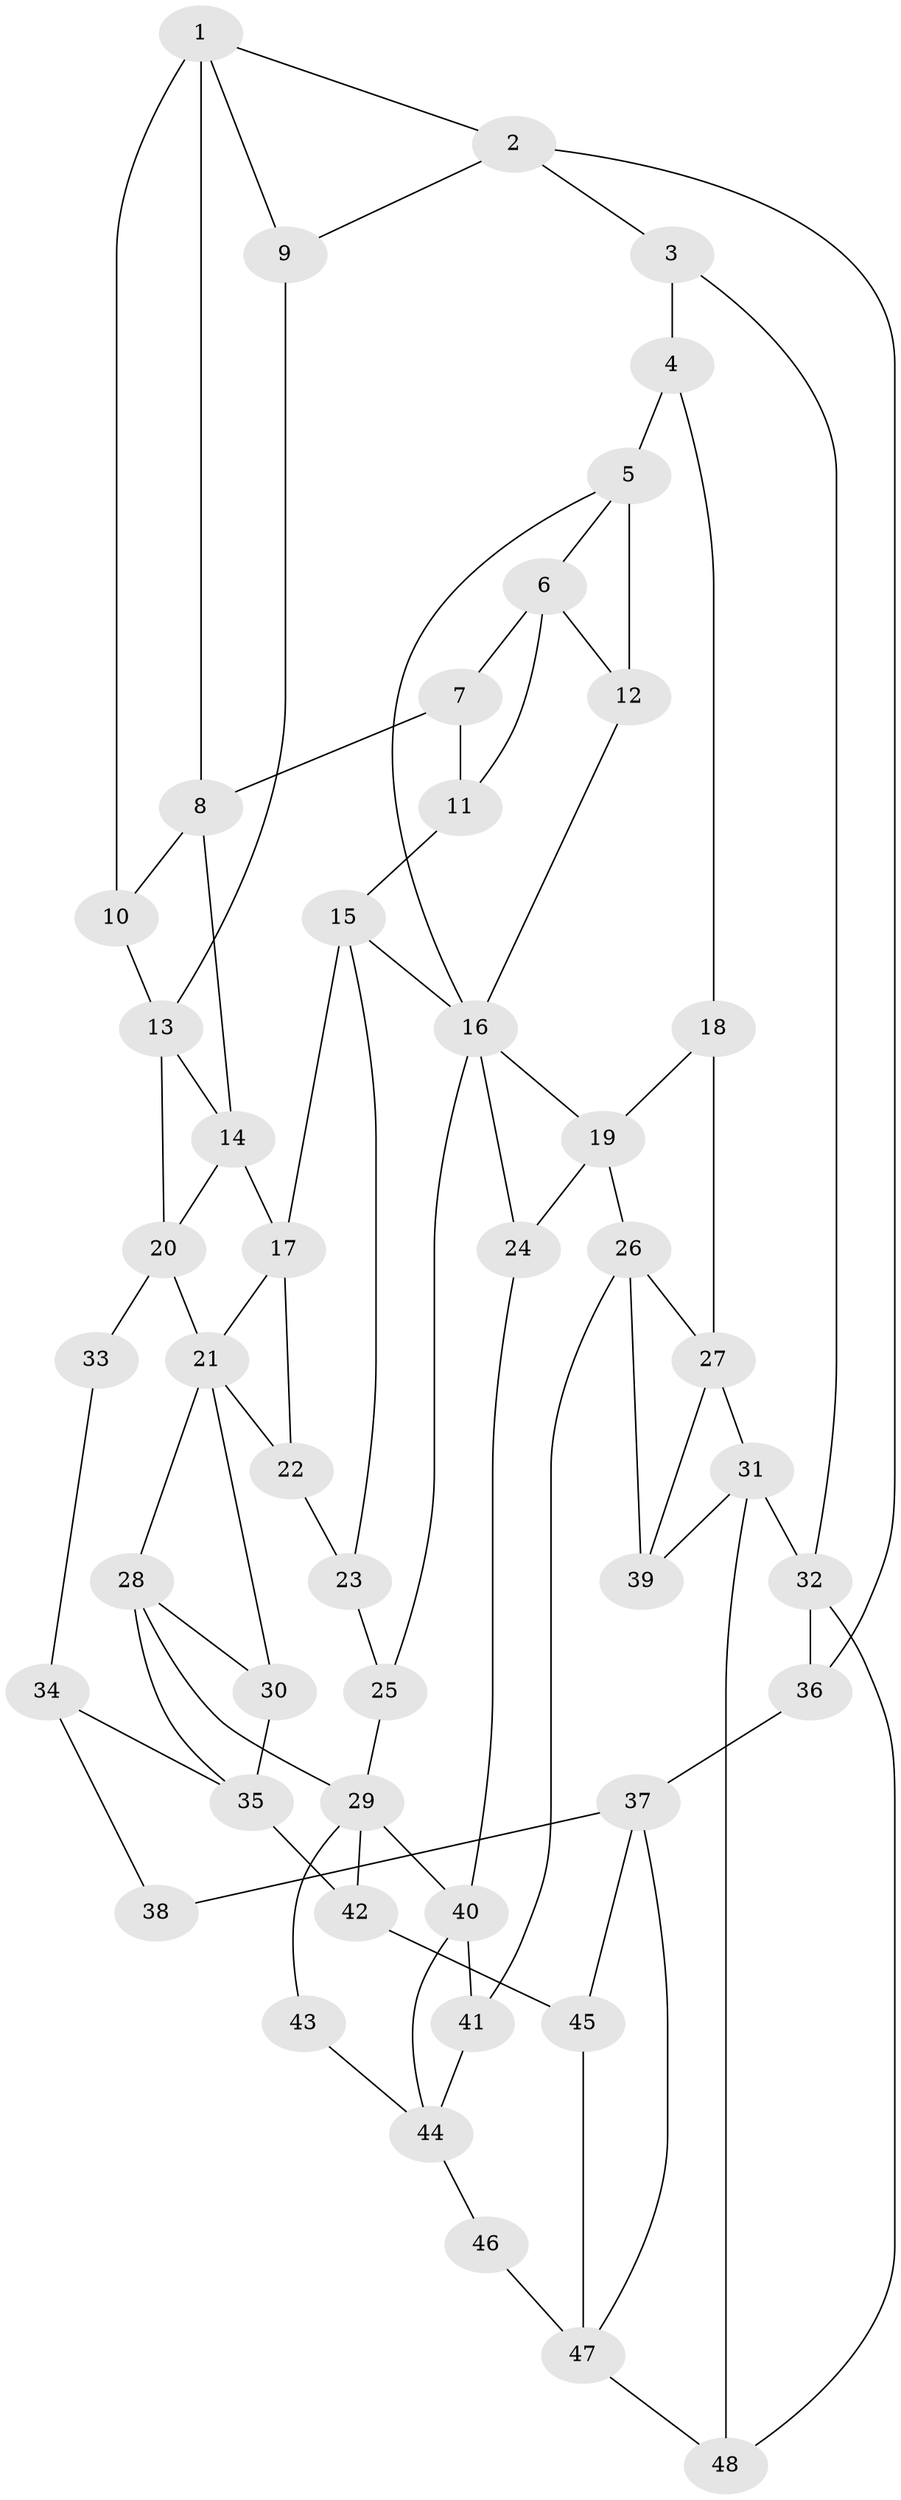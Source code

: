 // original degree distribution, {3: 0.016666666666666666, 6: 0.275, 4: 0.2916666666666667, 5: 0.4166666666666667}
// Generated by graph-tools (version 1.1) at 2025/54/03/04/25 22:54:45]
// undirected, 48 vertices, 84 edges
graph export_dot {
  node [color=gray90,style=filled];
  1;
  2;
  3;
  4;
  5;
  6;
  7;
  8;
  9;
  10;
  11;
  12;
  13;
  14;
  15;
  16;
  17;
  18;
  19;
  20;
  21;
  22;
  23;
  24;
  25;
  26;
  27;
  28;
  29;
  30;
  31;
  32;
  33;
  34;
  35;
  36;
  37;
  38;
  39;
  40;
  41;
  42;
  43;
  44;
  45;
  46;
  47;
  48;
  1 -- 2 [weight=1.0];
  1 -- 8 [weight=1.0];
  1 -- 9 [weight=1.0];
  1 -- 10 [weight=2.0];
  2 -- 3 [weight=1.0];
  2 -- 9 [weight=1.0];
  2 -- 36 [weight=1.0];
  3 -- 4 [weight=2.0];
  3 -- 32 [weight=1.0];
  4 -- 5 [weight=2.0];
  4 -- 18 [weight=2.0];
  5 -- 6 [weight=1.0];
  5 -- 12 [weight=1.0];
  5 -- 16 [weight=1.0];
  6 -- 7 [weight=1.0];
  6 -- 11 [weight=1.0];
  6 -- 12 [weight=1.0];
  7 -- 8 [weight=1.0];
  7 -- 11 [weight=2.0];
  8 -- 10 [weight=1.0];
  8 -- 14 [weight=1.0];
  9 -- 13 [weight=1.0];
  10 -- 13 [weight=1.0];
  11 -- 15 [weight=1.0];
  12 -- 16 [weight=1.0];
  13 -- 14 [weight=1.0];
  13 -- 20 [weight=1.0];
  14 -- 17 [weight=1.0];
  14 -- 20 [weight=1.0];
  15 -- 16 [weight=1.0];
  15 -- 17 [weight=1.0];
  15 -- 23 [weight=1.0];
  16 -- 19 [weight=1.0];
  16 -- 24 [weight=1.0];
  16 -- 25 [weight=1.0];
  17 -- 21 [weight=1.0];
  17 -- 22 [weight=1.0];
  18 -- 19 [weight=1.0];
  18 -- 27 [weight=2.0];
  19 -- 24 [weight=1.0];
  19 -- 26 [weight=1.0];
  20 -- 21 [weight=2.0];
  20 -- 33 [weight=2.0];
  21 -- 22 [weight=1.0];
  21 -- 28 [weight=1.0];
  21 -- 30 [weight=1.0];
  22 -- 23 [weight=2.0];
  23 -- 25 [weight=2.0];
  24 -- 40 [weight=1.0];
  25 -- 29 [weight=2.0];
  26 -- 27 [weight=1.0];
  26 -- 39 [weight=2.0];
  26 -- 41 [weight=1.0];
  27 -- 31 [weight=1.0];
  27 -- 39 [weight=1.0];
  28 -- 29 [weight=1.0];
  28 -- 30 [weight=1.0];
  28 -- 35 [weight=1.0];
  29 -- 40 [weight=1.0];
  29 -- 42 [weight=1.0];
  29 -- 43 [weight=1.0];
  30 -- 35 [weight=1.0];
  31 -- 32 [weight=1.0];
  31 -- 39 [weight=3.0];
  31 -- 48 [weight=1.0];
  32 -- 36 [weight=1.0];
  32 -- 48 [weight=1.0];
  33 -- 34 [weight=1.0];
  34 -- 35 [weight=2.0];
  34 -- 38 [weight=2.0];
  35 -- 42 [weight=2.0];
  36 -- 37 [weight=2.0];
  37 -- 38 [weight=2.0];
  37 -- 45 [weight=1.0];
  37 -- 47 [weight=1.0];
  40 -- 41 [weight=1.0];
  40 -- 44 [weight=1.0];
  41 -- 44 [weight=1.0];
  42 -- 45 [weight=1.0];
  43 -- 44 [weight=2.0];
  44 -- 46 [weight=2.0];
  45 -- 47 [weight=1.0];
  46 -- 47 [weight=2.0];
  47 -- 48 [weight=1.0];
}

